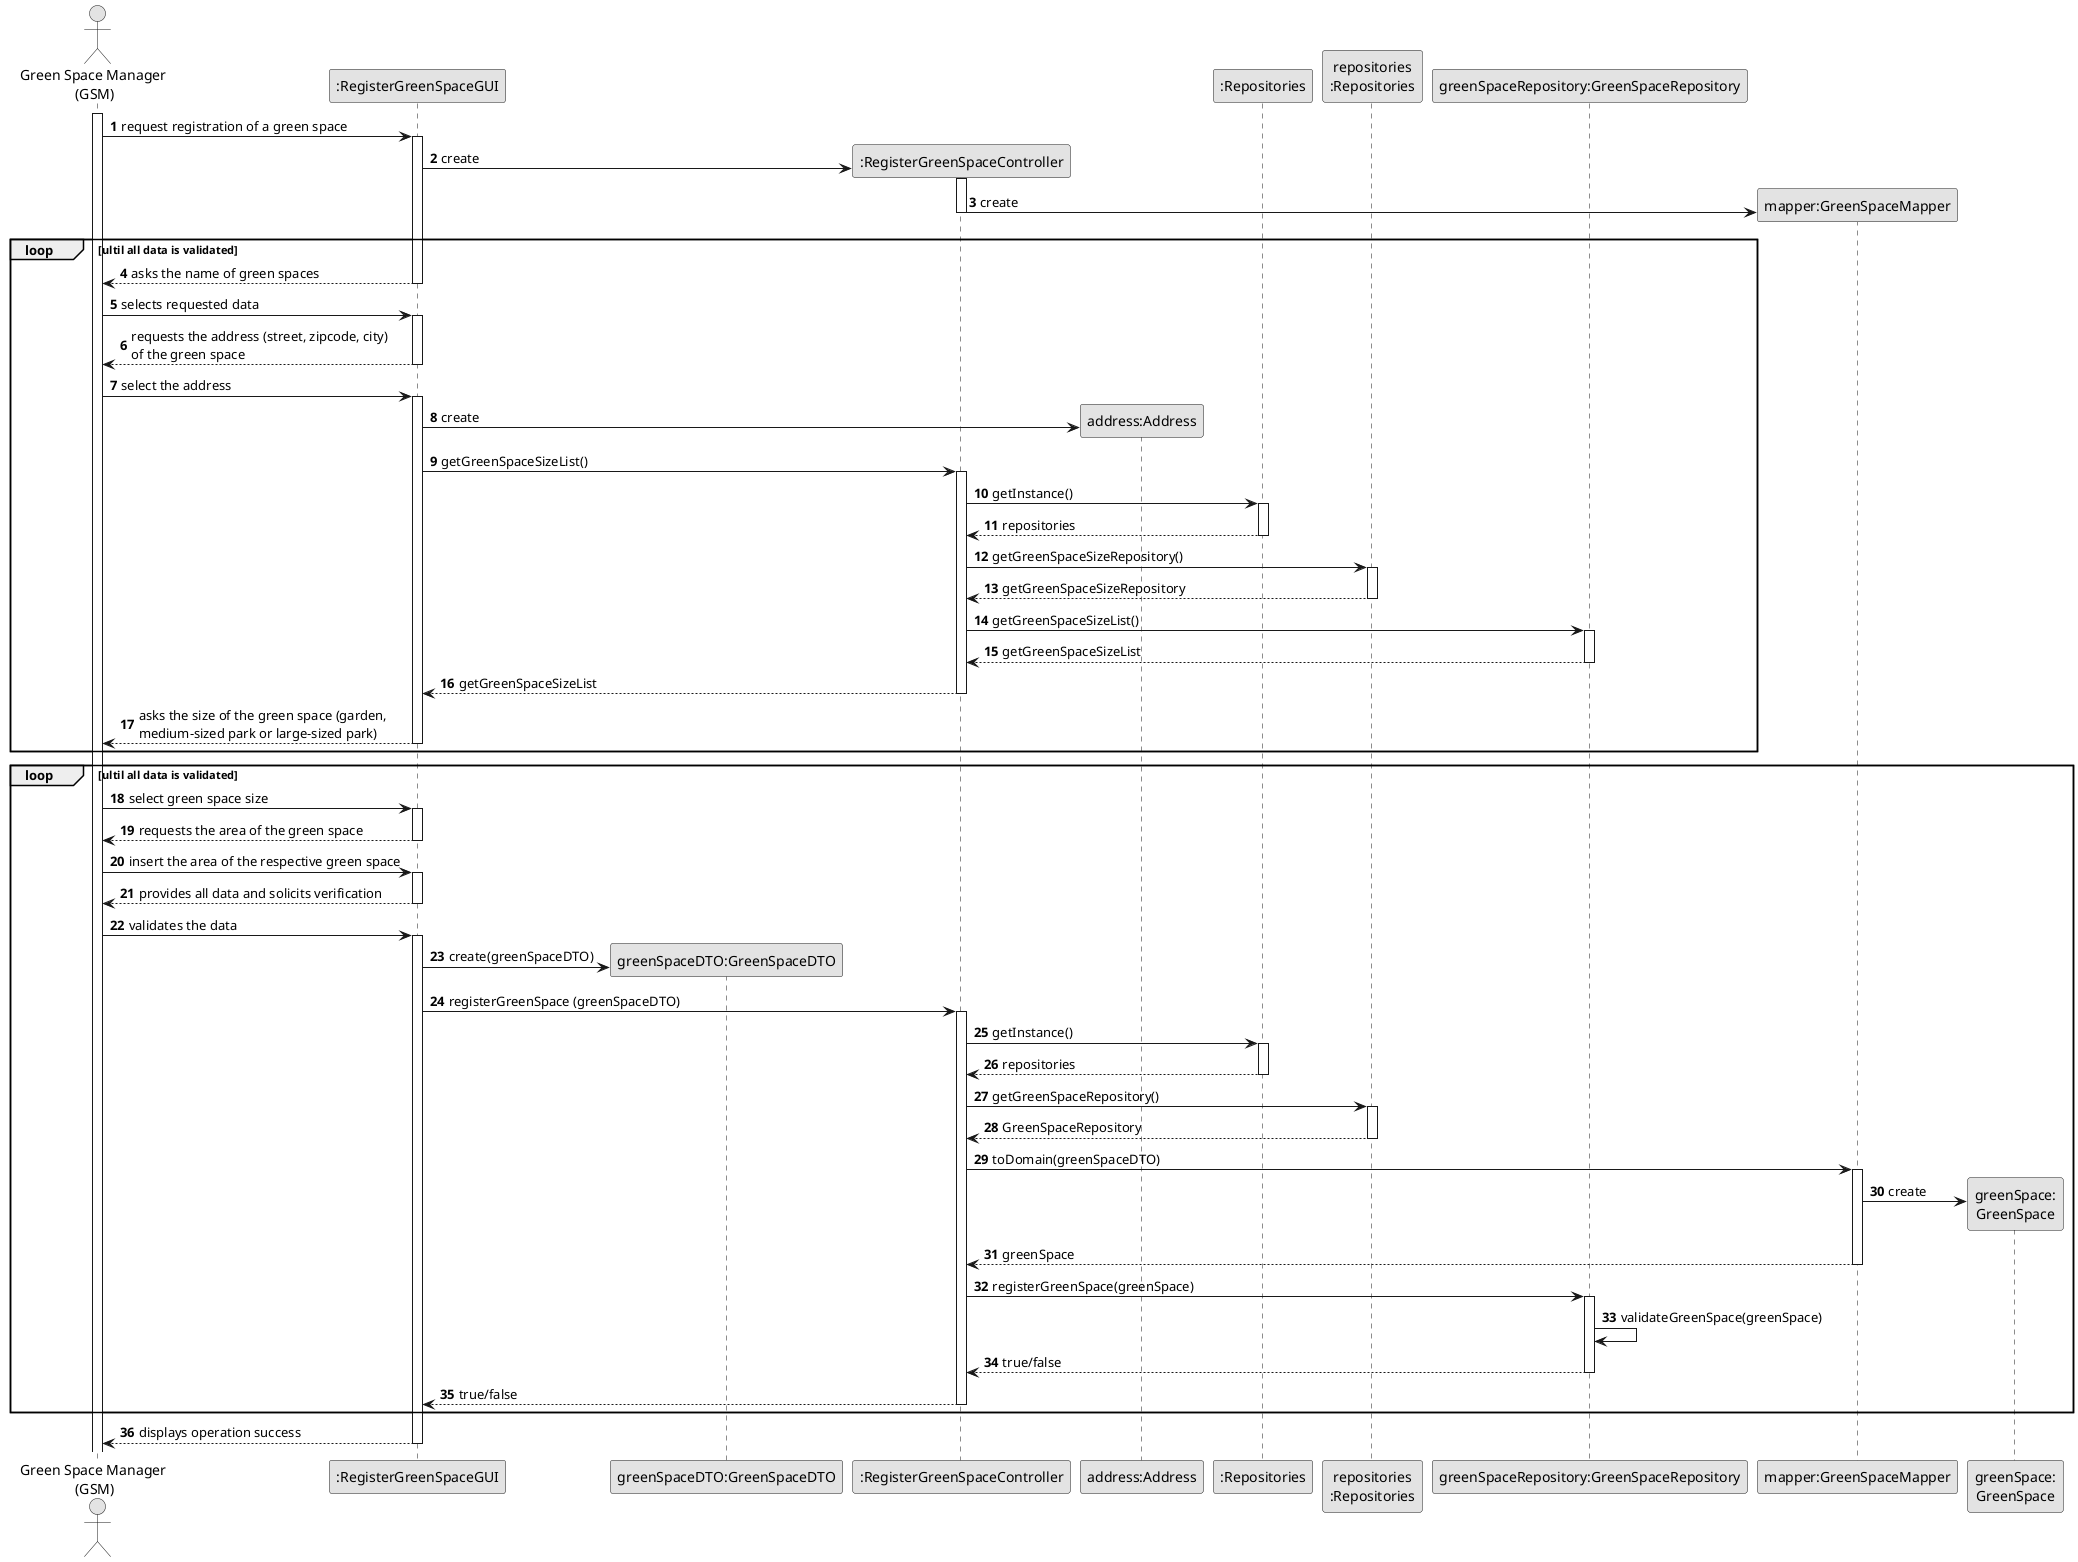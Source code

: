 @startuml
skinparam monochrome true
skinparam packageStyle rectangle
skinparam shadowing false

autonumber

'hide footbox
actor "Green Space Manager \n(GSM)" as ADM
participant ":RegisterGreenSpaceGUI" as UI
participant "greenSpaceDTO:GreenSpaceDTO" as GSD
participant ":RegisterGreenSpaceController" as CTRL
participant "address:Address" as AD
participant ":Repositories" as RepositorySingleton
participant "repositories\n:Repositories" as PLAT
participant "greenSpaceRepository:GreenSpaceRepository" as GSR
participant "mapper:GreenSpaceMapper" as Mapper
participant "greenSpace:\nGreenSpace" as GS



activate ADM

        ADM -> UI : request registration of a green space

        activate UI

        UI -> CTRL** : create
        activate CTRL

        CTRL -> Mapper**: create
        deactivate

loop ultil all data is validated


        UI --> ADM : asks the name of green spaces

        deactivate UI

        ADM -> UI : selects requested data
        activate UI

        UI --> ADM : requests the address (street, zipcode, city) \nof the green space
        deactivate UI


         ADM -> UI : select the address
        activate UI

        UI -> AD**: create


        UI -> CTRL : getGreenSpaceSizeList()
        activate CTRL

        CTRL -> RepositorySingleton : getInstance()
        activate RepositorySingleton

        RepositorySingleton --> CTRL : repositories
        deactivate RepositorySingleton

        CTRL -> PLAT : getGreenSpaceSizeRepository()
        activate PLAT

        PLAT --> CTRL : getGreenSpaceSizeRepository

        deactivate PLAT

        CTRL -> GSR : getGreenSpaceSizeList()
        activate GSR

        GSR --> CTRL : getGreenSpaceSizeList
        deactivate GSR

        CTRL --> UI : getGreenSpaceSizeList
        deactivate CTRL

        UI --> ADM :  asks the size of the green space (garden, \nmedium-sized park or large-sized park)
        deactivate UI
end

loop ultil all data is validated

         ADM -> UI : select green space size

         activate UI

         UI --> ADM : requests the area of the green space
         deactivate UI

         ADM -> UI : insert the area of the respective green space
         activate UI

         UI --> ADM : provides all data and solicits verification
         deactivate UI

         ADM -> UI : validates the data
         activate UI

        UI -> GSD** : create(greenSpaceDTO)

        UI -> CTRL : registerGreenSpace (greenSpaceDTO)
        activate CTRL


                 CTRL -> RepositorySingleton : getInstance()
                 activate RepositorySingleton

                 RepositorySingleton --> CTRL : repositories

                 deactivate RepositorySingleton


                 CTRL -> PLAT : getGreenSpaceRepository()

                 activate PLAT

                 PLAT --> CTRL : GreenSpaceRepository

                 deactivate PLAT

                 CTRL -> Mapper: toDomain(greenSpaceDTO)
                 activate Mapper

                 Mapper-> GS**: create

                 Mapper --> CTRL: greenSpace
                 deactivate Mapper

        CTRL -> GSR : registerGreenSpace(greenSpace)

        activate GSR


        GSR -> GSR : validateGreenSpace(greenSpace)

        GSR --> CTRL : true/false
        deactivate GSR

        CTRL --> UI : true/false
        deactivate CTRL

        end

        UI --> ADM : displays operation success
        deactivate UI

@enduml
